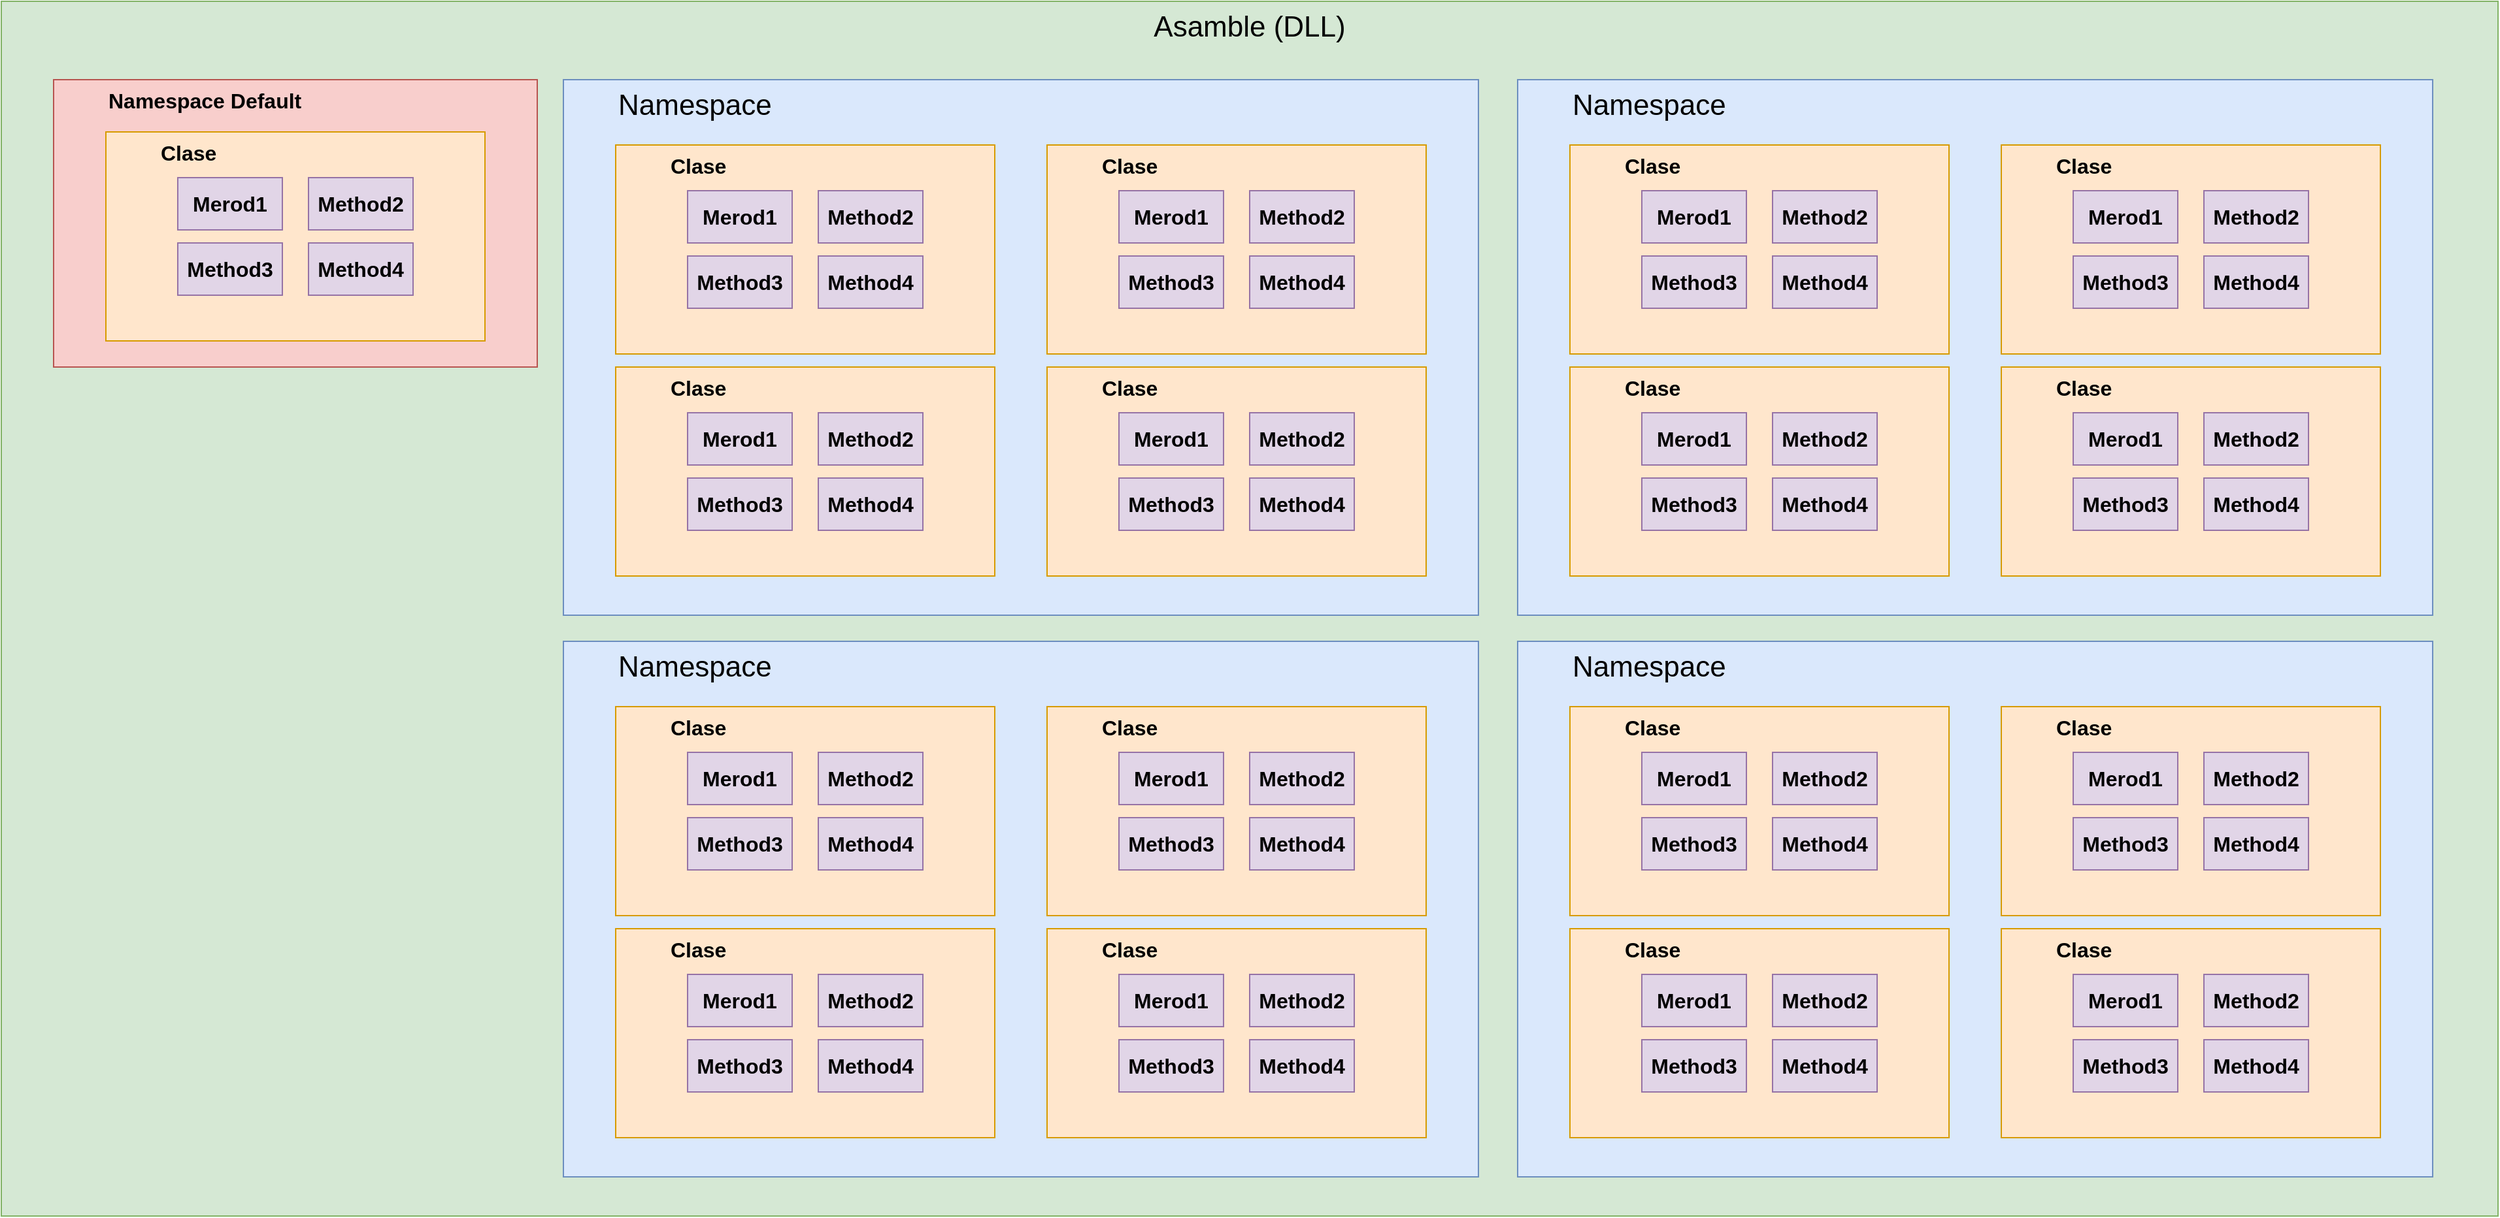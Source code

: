 <mxfile version="15.3.7" type="github">
  <diagram id="TLql4AaLcwdexKatcYmM" name="Page-1">
    <mxGraphModel dx="2912" dy="762" grid="1" gridSize="10" guides="1" tooltips="1" connect="1" arrows="1" fold="1" page="1" pageScale="1" pageWidth="850" pageHeight="1100" math="0" shadow="0">
      <root>
        <mxCell id="0" />
        <mxCell id="1" parent="0" />
        <mxCell id="D433n9aJu6iHSlLt_FNF-1" value="Asamble (DLL)" style="rounded=0;whiteSpace=wrap;html=1;fontSize=22;verticalAlign=top;fillColor=#d5e8d4;strokeColor=#82b366;" parent="1" vertex="1">
          <mxGeometry x="-20" y="270" width="1910" height="930" as="geometry" />
        </mxCell>
        <mxCell id="D433n9aJu6iHSlLt_FNF-7" value="&lt;blockquote style=&quot;margin: 0 0 0 40px ; border: none ; padding: 0px&quot;&gt;Namespace&lt;/blockquote&gt;" style="rounded=0;whiteSpace=wrap;html=1;sketch=0;fontSize=22;strokeColor=#6c8ebf;fillColor=#dae8fc;verticalAlign=top;align=left;" parent="1" vertex="1">
          <mxGeometry x="410" y="330" width="700" height="410" as="geometry" />
        </mxCell>
        <mxCell id="D433n9aJu6iHSlLt_FNF-21" value="&lt;blockquote style=&quot;margin: 0 0 0 40px ; border: none ; padding: 0px&quot;&gt;Clase&lt;/blockquote&gt;" style="rounded=0;whiteSpace=wrap;html=1;sketch=0;fontSize=16;strokeColor=#d79b00;fillColor=#ffe6cc;verticalAlign=top;align=left;fontStyle=1" parent="1" vertex="1">
          <mxGeometry x="450" y="550" width="290" height="160" as="geometry" />
        </mxCell>
        <mxCell id="D433n9aJu6iHSlLt_FNF-22" value="Merod1" style="rounded=0;whiteSpace=wrap;html=1;sketch=0;fontSize=16;strokeColor=#9673a6;fillColor=#e1d5e7;verticalAlign=middle;fontStyle=1" parent="1" vertex="1">
          <mxGeometry x="505" y="585" width="80" height="40" as="geometry" />
        </mxCell>
        <mxCell id="D433n9aJu6iHSlLt_FNF-23" value="Method3" style="rounded=0;whiteSpace=wrap;html=1;sketch=0;fontSize=16;strokeColor=#9673a6;fillColor=#e1d5e7;verticalAlign=middle;fontStyle=1;align=center;" parent="1" vertex="1">
          <mxGeometry x="505" y="635" width="80" height="40" as="geometry" />
        </mxCell>
        <mxCell id="D433n9aJu6iHSlLt_FNF-24" value="Method4" style="rounded=0;whiteSpace=wrap;html=1;sketch=0;fontSize=16;strokeColor=#9673a6;fillColor=#e1d5e7;verticalAlign=middle;fontStyle=1" parent="1" vertex="1">
          <mxGeometry x="605" y="635" width="80" height="40" as="geometry" />
        </mxCell>
        <mxCell id="D433n9aJu6iHSlLt_FNF-25" value="Method2" style="rounded=0;whiteSpace=wrap;html=1;sketch=0;fontSize=16;strokeColor=#9673a6;fillColor=#e1d5e7;verticalAlign=middle;fontStyle=1" parent="1" vertex="1">
          <mxGeometry x="605" y="585" width="80" height="40" as="geometry" />
        </mxCell>
        <mxCell id="D433n9aJu6iHSlLt_FNF-35" value="&lt;blockquote style=&quot;margin: 0 0 0 40px ; border: none ; padding: 0px&quot;&gt;Clase&lt;/blockquote&gt;" style="rounded=0;whiteSpace=wrap;html=1;sketch=0;fontSize=16;strokeColor=#d79b00;fillColor=#ffe6cc;verticalAlign=top;align=left;fontStyle=1" parent="1" vertex="1">
          <mxGeometry x="780" y="550" width="290" height="160" as="geometry" />
        </mxCell>
        <mxCell id="D433n9aJu6iHSlLt_FNF-36" value="Merod1" style="rounded=0;whiteSpace=wrap;html=1;sketch=0;fontSize=16;strokeColor=#9673a6;fillColor=#e1d5e7;verticalAlign=middle;fontStyle=1" parent="1" vertex="1">
          <mxGeometry x="835" y="585" width="80" height="40" as="geometry" />
        </mxCell>
        <mxCell id="D433n9aJu6iHSlLt_FNF-37" value="Method3" style="rounded=0;whiteSpace=wrap;html=1;sketch=0;fontSize=16;strokeColor=#9673a6;fillColor=#e1d5e7;verticalAlign=middle;fontStyle=1;align=center;" parent="1" vertex="1">
          <mxGeometry x="835" y="635" width="80" height="40" as="geometry" />
        </mxCell>
        <mxCell id="D433n9aJu6iHSlLt_FNF-38" value="Method4" style="rounded=0;whiteSpace=wrap;html=1;sketch=0;fontSize=16;strokeColor=#9673a6;fillColor=#e1d5e7;verticalAlign=middle;fontStyle=1" parent="1" vertex="1">
          <mxGeometry x="935" y="635" width="80" height="40" as="geometry" />
        </mxCell>
        <mxCell id="D433n9aJu6iHSlLt_FNF-39" value="Method2" style="rounded=0;whiteSpace=wrap;html=1;sketch=0;fontSize=16;strokeColor=#9673a6;fillColor=#e1d5e7;verticalAlign=middle;fontStyle=1" parent="1" vertex="1">
          <mxGeometry x="935" y="585" width="80" height="40" as="geometry" />
        </mxCell>
        <mxCell id="D433n9aJu6iHSlLt_FNF-40" value="&lt;blockquote style=&quot;margin: 0 0 0 40px ; border: none ; padding: 0px&quot;&gt;Clase&lt;/blockquote&gt;" style="rounded=0;whiteSpace=wrap;html=1;sketch=0;fontSize=16;strokeColor=#d79b00;fillColor=#ffe6cc;verticalAlign=top;align=left;fontStyle=1" parent="1" vertex="1">
          <mxGeometry x="780" y="380" width="290" height="160" as="geometry" />
        </mxCell>
        <mxCell id="D433n9aJu6iHSlLt_FNF-41" value="Merod1" style="rounded=0;whiteSpace=wrap;html=1;sketch=0;fontSize=16;strokeColor=#9673a6;fillColor=#e1d5e7;verticalAlign=middle;fontStyle=1" parent="1" vertex="1">
          <mxGeometry x="835" y="415" width="80" height="40" as="geometry" />
        </mxCell>
        <mxCell id="D433n9aJu6iHSlLt_FNF-42" value="Method3" style="rounded=0;whiteSpace=wrap;html=1;sketch=0;fontSize=16;strokeColor=#9673a6;fillColor=#e1d5e7;verticalAlign=middle;fontStyle=1;align=center;" parent="1" vertex="1">
          <mxGeometry x="835" y="465" width="80" height="40" as="geometry" />
        </mxCell>
        <mxCell id="D433n9aJu6iHSlLt_FNF-43" value="Method4" style="rounded=0;whiteSpace=wrap;html=1;sketch=0;fontSize=16;strokeColor=#9673a6;fillColor=#e1d5e7;verticalAlign=middle;fontStyle=1" parent="1" vertex="1">
          <mxGeometry x="935" y="465" width="80" height="40" as="geometry" />
        </mxCell>
        <mxCell id="D433n9aJu6iHSlLt_FNF-44" value="Method2" style="rounded=0;whiteSpace=wrap;html=1;sketch=0;fontSize=16;strokeColor=#9673a6;fillColor=#e1d5e7;verticalAlign=middle;fontStyle=1" parent="1" vertex="1">
          <mxGeometry x="935" y="415" width="80" height="40" as="geometry" />
        </mxCell>
        <mxCell id="D433n9aJu6iHSlLt_FNF-45" value="&lt;blockquote style=&quot;margin: 0 0 0 40px ; border: none ; padding: 0px&quot;&gt;Clase&lt;/blockquote&gt;" style="rounded=0;whiteSpace=wrap;html=1;sketch=0;fontSize=16;strokeColor=#d79b00;fillColor=#ffe6cc;verticalAlign=top;align=left;fontStyle=1" parent="1" vertex="1">
          <mxGeometry x="450" y="380" width="290" height="160" as="geometry" />
        </mxCell>
        <mxCell id="D433n9aJu6iHSlLt_FNF-46" value="Merod1" style="rounded=0;whiteSpace=wrap;html=1;sketch=0;fontSize=16;strokeColor=#9673a6;fillColor=#e1d5e7;verticalAlign=middle;fontStyle=1" parent="1" vertex="1">
          <mxGeometry x="505" y="415" width="80" height="40" as="geometry" />
        </mxCell>
        <mxCell id="D433n9aJu6iHSlLt_FNF-47" value="Method3" style="rounded=0;whiteSpace=wrap;html=1;sketch=0;fontSize=16;strokeColor=#9673a6;fillColor=#e1d5e7;verticalAlign=middle;fontStyle=1;align=center;" parent="1" vertex="1">
          <mxGeometry x="505" y="465" width="80" height="40" as="geometry" />
        </mxCell>
        <mxCell id="D433n9aJu6iHSlLt_FNF-48" value="Method4" style="rounded=0;whiteSpace=wrap;html=1;sketch=0;fontSize=16;strokeColor=#9673a6;fillColor=#e1d5e7;verticalAlign=middle;fontStyle=1" parent="1" vertex="1">
          <mxGeometry x="605" y="465" width="80" height="40" as="geometry" />
        </mxCell>
        <mxCell id="D433n9aJu6iHSlLt_FNF-49" value="Method2" style="rounded=0;whiteSpace=wrap;html=1;sketch=0;fontSize=16;strokeColor=#9673a6;fillColor=#e1d5e7;verticalAlign=middle;fontStyle=1" parent="1" vertex="1">
          <mxGeometry x="605" y="415" width="80" height="40" as="geometry" />
        </mxCell>
        <mxCell id="D433n9aJu6iHSlLt_FNF-50" value="&lt;blockquote style=&quot;margin: 0 0 0 40px ; border: none ; padding: 0px&quot;&gt;Namespace&lt;/blockquote&gt;" style="rounded=0;whiteSpace=wrap;html=1;sketch=0;fontSize=22;strokeColor=#6c8ebf;fillColor=#dae8fc;verticalAlign=top;align=left;" parent="1" vertex="1">
          <mxGeometry x="1140" y="330" width="700" height="410" as="geometry" />
        </mxCell>
        <mxCell id="D433n9aJu6iHSlLt_FNF-51" value="&lt;blockquote style=&quot;margin: 0 0 0 40px ; border: none ; padding: 0px&quot;&gt;Clase&lt;/blockquote&gt;" style="rounded=0;whiteSpace=wrap;html=1;sketch=0;fontSize=16;strokeColor=#d79b00;fillColor=#ffe6cc;verticalAlign=top;align=left;fontStyle=1" parent="1" vertex="1">
          <mxGeometry x="1180" y="550" width="290" height="160" as="geometry" />
        </mxCell>
        <mxCell id="D433n9aJu6iHSlLt_FNF-52" value="Merod1" style="rounded=0;whiteSpace=wrap;html=1;sketch=0;fontSize=16;strokeColor=#9673a6;fillColor=#e1d5e7;verticalAlign=middle;fontStyle=1" parent="1" vertex="1">
          <mxGeometry x="1235" y="585" width="80" height="40" as="geometry" />
        </mxCell>
        <mxCell id="D433n9aJu6iHSlLt_FNF-53" value="Method3" style="rounded=0;whiteSpace=wrap;html=1;sketch=0;fontSize=16;strokeColor=#9673a6;fillColor=#e1d5e7;verticalAlign=middle;fontStyle=1;align=center;" parent="1" vertex="1">
          <mxGeometry x="1235" y="635" width="80" height="40" as="geometry" />
        </mxCell>
        <mxCell id="D433n9aJu6iHSlLt_FNF-54" value="Method4" style="rounded=0;whiteSpace=wrap;html=1;sketch=0;fontSize=16;strokeColor=#9673a6;fillColor=#e1d5e7;verticalAlign=middle;fontStyle=1" parent="1" vertex="1">
          <mxGeometry x="1335" y="635" width="80" height="40" as="geometry" />
        </mxCell>
        <mxCell id="D433n9aJu6iHSlLt_FNF-55" value="Method2" style="rounded=0;whiteSpace=wrap;html=1;sketch=0;fontSize=16;strokeColor=#9673a6;fillColor=#e1d5e7;verticalAlign=middle;fontStyle=1" parent="1" vertex="1">
          <mxGeometry x="1335" y="585" width="80" height="40" as="geometry" />
        </mxCell>
        <mxCell id="D433n9aJu6iHSlLt_FNF-56" value="&lt;blockquote style=&quot;margin: 0 0 0 40px ; border: none ; padding: 0px&quot;&gt;Clase&lt;/blockquote&gt;" style="rounded=0;whiteSpace=wrap;html=1;sketch=0;fontSize=16;strokeColor=#d79b00;fillColor=#ffe6cc;verticalAlign=top;align=left;fontStyle=1" parent="1" vertex="1">
          <mxGeometry x="1510" y="550" width="290" height="160" as="geometry" />
        </mxCell>
        <mxCell id="D433n9aJu6iHSlLt_FNF-57" value="Merod1" style="rounded=0;whiteSpace=wrap;html=1;sketch=0;fontSize=16;strokeColor=#9673a6;fillColor=#e1d5e7;verticalAlign=middle;fontStyle=1" parent="1" vertex="1">
          <mxGeometry x="1565" y="585" width="80" height="40" as="geometry" />
        </mxCell>
        <mxCell id="D433n9aJu6iHSlLt_FNF-58" value="Method3" style="rounded=0;whiteSpace=wrap;html=1;sketch=0;fontSize=16;strokeColor=#9673a6;fillColor=#e1d5e7;verticalAlign=middle;fontStyle=1;align=center;" parent="1" vertex="1">
          <mxGeometry x="1565" y="635" width="80" height="40" as="geometry" />
        </mxCell>
        <mxCell id="D433n9aJu6iHSlLt_FNF-59" value="Method4" style="rounded=0;whiteSpace=wrap;html=1;sketch=0;fontSize=16;strokeColor=#9673a6;fillColor=#e1d5e7;verticalAlign=middle;fontStyle=1" parent="1" vertex="1">
          <mxGeometry x="1665" y="635" width="80" height="40" as="geometry" />
        </mxCell>
        <mxCell id="D433n9aJu6iHSlLt_FNF-60" value="Method2" style="rounded=0;whiteSpace=wrap;html=1;sketch=0;fontSize=16;strokeColor=#9673a6;fillColor=#e1d5e7;verticalAlign=middle;fontStyle=1" parent="1" vertex="1">
          <mxGeometry x="1665" y="585" width="80" height="40" as="geometry" />
        </mxCell>
        <mxCell id="D433n9aJu6iHSlLt_FNF-61" value="&lt;blockquote style=&quot;margin: 0 0 0 40px ; border: none ; padding: 0px&quot;&gt;Clase&lt;/blockquote&gt;" style="rounded=0;whiteSpace=wrap;html=1;sketch=0;fontSize=16;strokeColor=#d79b00;fillColor=#ffe6cc;verticalAlign=top;align=left;fontStyle=1" parent="1" vertex="1">
          <mxGeometry x="1510" y="380" width="290" height="160" as="geometry" />
        </mxCell>
        <mxCell id="D433n9aJu6iHSlLt_FNF-62" value="Merod1" style="rounded=0;whiteSpace=wrap;html=1;sketch=0;fontSize=16;strokeColor=#9673a6;fillColor=#e1d5e7;verticalAlign=middle;fontStyle=1" parent="1" vertex="1">
          <mxGeometry x="1565" y="415" width="80" height="40" as="geometry" />
        </mxCell>
        <mxCell id="D433n9aJu6iHSlLt_FNF-63" value="Method3" style="rounded=0;whiteSpace=wrap;html=1;sketch=0;fontSize=16;strokeColor=#9673a6;fillColor=#e1d5e7;verticalAlign=middle;fontStyle=1;align=center;" parent="1" vertex="1">
          <mxGeometry x="1565" y="465" width="80" height="40" as="geometry" />
        </mxCell>
        <mxCell id="D433n9aJu6iHSlLt_FNF-64" value="Method4" style="rounded=0;whiteSpace=wrap;html=1;sketch=0;fontSize=16;strokeColor=#9673a6;fillColor=#e1d5e7;verticalAlign=middle;fontStyle=1" parent="1" vertex="1">
          <mxGeometry x="1665" y="465" width="80" height="40" as="geometry" />
        </mxCell>
        <mxCell id="D433n9aJu6iHSlLt_FNF-65" value="Method2" style="rounded=0;whiteSpace=wrap;html=1;sketch=0;fontSize=16;strokeColor=#9673a6;fillColor=#e1d5e7;verticalAlign=middle;fontStyle=1" parent="1" vertex="1">
          <mxGeometry x="1665" y="415" width="80" height="40" as="geometry" />
        </mxCell>
        <mxCell id="D433n9aJu6iHSlLt_FNF-66" value="&lt;blockquote style=&quot;margin: 0 0 0 40px ; border: none ; padding: 0px&quot;&gt;Clase&lt;/blockquote&gt;" style="rounded=0;whiteSpace=wrap;html=1;sketch=0;fontSize=16;strokeColor=#d79b00;fillColor=#ffe6cc;verticalAlign=top;align=left;fontStyle=1" parent="1" vertex="1">
          <mxGeometry x="1180" y="380" width="290" height="160" as="geometry" />
        </mxCell>
        <mxCell id="D433n9aJu6iHSlLt_FNF-67" value="Merod1" style="rounded=0;whiteSpace=wrap;html=1;sketch=0;fontSize=16;strokeColor=#9673a6;fillColor=#e1d5e7;verticalAlign=middle;fontStyle=1" parent="1" vertex="1">
          <mxGeometry x="1235" y="415" width="80" height="40" as="geometry" />
        </mxCell>
        <mxCell id="D433n9aJu6iHSlLt_FNF-68" value="Method3" style="rounded=0;whiteSpace=wrap;html=1;sketch=0;fontSize=16;strokeColor=#9673a6;fillColor=#e1d5e7;verticalAlign=middle;fontStyle=1;align=center;" parent="1" vertex="1">
          <mxGeometry x="1235" y="465" width="80" height="40" as="geometry" />
        </mxCell>
        <mxCell id="D433n9aJu6iHSlLt_FNF-69" value="Method4" style="rounded=0;whiteSpace=wrap;html=1;sketch=0;fontSize=16;strokeColor=#9673a6;fillColor=#e1d5e7;verticalAlign=middle;fontStyle=1" parent="1" vertex="1">
          <mxGeometry x="1335" y="465" width="80" height="40" as="geometry" />
        </mxCell>
        <mxCell id="D433n9aJu6iHSlLt_FNF-70" value="Method2" style="rounded=0;whiteSpace=wrap;html=1;sketch=0;fontSize=16;strokeColor=#9673a6;fillColor=#e1d5e7;verticalAlign=middle;fontStyle=1" parent="1" vertex="1">
          <mxGeometry x="1335" y="415" width="80" height="40" as="geometry" />
        </mxCell>
        <mxCell id="D433n9aJu6iHSlLt_FNF-71" value="&lt;blockquote style=&quot;margin: 0 0 0 40px ; border: none ; padding: 0px&quot;&gt;Namespace&lt;/blockquote&gt;" style="rounded=0;whiteSpace=wrap;html=1;sketch=0;fontSize=22;strokeColor=#6c8ebf;fillColor=#dae8fc;verticalAlign=top;align=left;" parent="1" vertex="1">
          <mxGeometry x="410" y="760" width="700" height="410" as="geometry" />
        </mxCell>
        <mxCell id="D433n9aJu6iHSlLt_FNF-72" value="&lt;blockquote style=&quot;margin: 0 0 0 40px ; border: none ; padding: 0px&quot;&gt;Clase&lt;/blockquote&gt;" style="rounded=0;whiteSpace=wrap;html=1;sketch=0;fontSize=16;strokeColor=#d79b00;fillColor=#ffe6cc;verticalAlign=top;align=left;fontStyle=1" parent="1" vertex="1">
          <mxGeometry x="450" y="980" width="290" height="160" as="geometry" />
        </mxCell>
        <mxCell id="D433n9aJu6iHSlLt_FNF-73" value="Merod1" style="rounded=0;whiteSpace=wrap;html=1;sketch=0;fontSize=16;strokeColor=#9673a6;fillColor=#e1d5e7;verticalAlign=middle;fontStyle=1" parent="1" vertex="1">
          <mxGeometry x="505" y="1015" width="80" height="40" as="geometry" />
        </mxCell>
        <mxCell id="D433n9aJu6iHSlLt_FNF-74" value="Method3" style="rounded=0;whiteSpace=wrap;html=1;sketch=0;fontSize=16;strokeColor=#9673a6;fillColor=#e1d5e7;verticalAlign=middle;fontStyle=1;align=center;" parent="1" vertex="1">
          <mxGeometry x="505" y="1065" width="80" height="40" as="geometry" />
        </mxCell>
        <mxCell id="D433n9aJu6iHSlLt_FNF-75" value="Method4" style="rounded=0;whiteSpace=wrap;html=1;sketch=0;fontSize=16;strokeColor=#9673a6;fillColor=#e1d5e7;verticalAlign=middle;fontStyle=1" parent="1" vertex="1">
          <mxGeometry x="605" y="1065" width="80" height="40" as="geometry" />
        </mxCell>
        <mxCell id="D433n9aJu6iHSlLt_FNF-76" value="Method2" style="rounded=0;whiteSpace=wrap;html=1;sketch=0;fontSize=16;strokeColor=#9673a6;fillColor=#e1d5e7;verticalAlign=middle;fontStyle=1" parent="1" vertex="1">
          <mxGeometry x="605" y="1015" width="80" height="40" as="geometry" />
        </mxCell>
        <mxCell id="D433n9aJu6iHSlLt_FNF-77" value="&lt;blockquote style=&quot;margin: 0 0 0 40px ; border: none ; padding: 0px&quot;&gt;Clase&lt;/blockquote&gt;" style="rounded=0;whiteSpace=wrap;html=1;sketch=0;fontSize=16;strokeColor=#d79b00;fillColor=#ffe6cc;verticalAlign=top;align=left;fontStyle=1" parent="1" vertex="1">
          <mxGeometry x="780" y="980" width="290" height="160" as="geometry" />
        </mxCell>
        <mxCell id="D433n9aJu6iHSlLt_FNF-78" value="Merod1" style="rounded=0;whiteSpace=wrap;html=1;sketch=0;fontSize=16;strokeColor=#9673a6;fillColor=#e1d5e7;verticalAlign=middle;fontStyle=1" parent="1" vertex="1">
          <mxGeometry x="835" y="1015" width="80" height="40" as="geometry" />
        </mxCell>
        <mxCell id="D433n9aJu6iHSlLt_FNF-79" value="Method3" style="rounded=0;whiteSpace=wrap;html=1;sketch=0;fontSize=16;strokeColor=#9673a6;fillColor=#e1d5e7;verticalAlign=middle;fontStyle=1;align=center;" parent="1" vertex="1">
          <mxGeometry x="835" y="1065" width="80" height="40" as="geometry" />
        </mxCell>
        <mxCell id="D433n9aJu6iHSlLt_FNF-80" value="Method4" style="rounded=0;whiteSpace=wrap;html=1;sketch=0;fontSize=16;strokeColor=#9673a6;fillColor=#e1d5e7;verticalAlign=middle;fontStyle=1" parent="1" vertex="1">
          <mxGeometry x="935" y="1065" width="80" height="40" as="geometry" />
        </mxCell>
        <mxCell id="D433n9aJu6iHSlLt_FNF-81" value="Method2" style="rounded=0;whiteSpace=wrap;html=1;sketch=0;fontSize=16;strokeColor=#9673a6;fillColor=#e1d5e7;verticalAlign=middle;fontStyle=1" parent="1" vertex="1">
          <mxGeometry x="935" y="1015" width="80" height="40" as="geometry" />
        </mxCell>
        <mxCell id="D433n9aJu6iHSlLt_FNF-82" value="&lt;blockquote style=&quot;margin: 0 0 0 40px ; border: none ; padding: 0px&quot;&gt;Clase&lt;/blockquote&gt;" style="rounded=0;whiteSpace=wrap;html=1;sketch=0;fontSize=16;strokeColor=#d79b00;fillColor=#ffe6cc;verticalAlign=top;align=left;fontStyle=1" parent="1" vertex="1">
          <mxGeometry x="780" y="810" width="290" height="160" as="geometry" />
        </mxCell>
        <mxCell id="D433n9aJu6iHSlLt_FNF-83" value="Merod1" style="rounded=0;whiteSpace=wrap;html=1;sketch=0;fontSize=16;strokeColor=#9673a6;fillColor=#e1d5e7;verticalAlign=middle;fontStyle=1" parent="1" vertex="1">
          <mxGeometry x="835" y="845" width="80" height="40" as="geometry" />
        </mxCell>
        <mxCell id="D433n9aJu6iHSlLt_FNF-84" value="Method3" style="rounded=0;whiteSpace=wrap;html=1;sketch=0;fontSize=16;strokeColor=#9673a6;fillColor=#e1d5e7;verticalAlign=middle;fontStyle=1;align=center;" parent="1" vertex="1">
          <mxGeometry x="835" y="895" width="80" height="40" as="geometry" />
        </mxCell>
        <mxCell id="D433n9aJu6iHSlLt_FNF-85" value="Method4" style="rounded=0;whiteSpace=wrap;html=1;sketch=0;fontSize=16;strokeColor=#9673a6;fillColor=#e1d5e7;verticalAlign=middle;fontStyle=1" parent="1" vertex="1">
          <mxGeometry x="935" y="895" width="80" height="40" as="geometry" />
        </mxCell>
        <mxCell id="D433n9aJu6iHSlLt_FNF-86" value="Method2" style="rounded=0;whiteSpace=wrap;html=1;sketch=0;fontSize=16;strokeColor=#9673a6;fillColor=#e1d5e7;verticalAlign=middle;fontStyle=1" parent="1" vertex="1">
          <mxGeometry x="935" y="845" width="80" height="40" as="geometry" />
        </mxCell>
        <mxCell id="D433n9aJu6iHSlLt_FNF-87" value="&lt;blockquote style=&quot;margin: 0 0 0 40px ; border: none ; padding: 0px&quot;&gt;Clase&lt;/blockquote&gt;" style="rounded=0;whiteSpace=wrap;html=1;sketch=0;fontSize=16;strokeColor=#d79b00;fillColor=#ffe6cc;verticalAlign=top;align=left;fontStyle=1" parent="1" vertex="1">
          <mxGeometry x="450" y="810" width="290" height="160" as="geometry" />
        </mxCell>
        <mxCell id="D433n9aJu6iHSlLt_FNF-88" value="Merod1" style="rounded=0;whiteSpace=wrap;html=1;sketch=0;fontSize=16;strokeColor=#9673a6;fillColor=#e1d5e7;verticalAlign=middle;fontStyle=1" parent="1" vertex="1">
          <mxGeometry x="505" y="845" width="80" height="40" as="geometry" />
        </mxCell>
        <mxCell id="D433n9aJu6iHSlLt_FNF-89" value="Method3" style="rounded=0;whiteSpace=wrap;html=1;sketch=0;fontSize=16;strokeColor=#9673a6;fillColor=#e1d5e7;verticalAlign=middle;fontStyle=1;align=center;" parent="1" vertex="1">
          <mxGeometry x="505" y="895" width="80" height="40" as="geometry" />
        </mxCell>
        <mxCell id="D433n9aJu6iHSlLt_FNF-90" value="Method4" style="rounded=0;whiteSpace=wrap;html=1;sketch=0;fontSize=16;strokeColor=#9673a6;fillColor=#e1d5e7;verticalAlign=middle;fontStyle=1" parent="1" vertex="1">
          <mxGeometry x="605" y="895" width="80" height="40" as="geometry" />
        </mxCell>
        <mxCell id="D433n9aJu6iHSlLt_FNF-91" value="Method2" style="rounded=0;whiteSpace=wrap;html=1;sketch=0;fontSize=16;strokeColor=#9673a6;fillColor=#e1d5e7;verticalAlign=middle;fontStyle=1" parent="1" vertex="1">
          <mxGeometry x="605" y="845" width="80" height="40" as="geometry" />
        </mxCell>
        <mxCell id="D433n9aJu6iHSlLt_FNF-92" value="&lt;blockquote style=&quot;margin: 0 0 0 40px ; border: none ; padding: 0px&quot;&gt;Namespace&lt;/blockquote&gt;" style="rounded=0;whiteSpace=wrap;html=1;sketch=0;fontSize=22;strokeColor=#6c8ebf;fillColor=#dae8fc;verticalAlign=top;align=left;" parent="1" vertex="1">
          <mxGeometry x="1140" y="760" width="700" height="410" as="geometry" />
        </mxCell>
        <mxCell id="D433n9aJu6iHSlLt_FNF-93" value="&lt;blockquote style=&quot;margin: 0 0 0 40px ; border: none ; padding: 0px&quot;&gt;Clase&lt;/blockquote&gt;" style="rounded=0;whiteSpace=wrap;html=1;sketch=0;fontSize=16;strokeColor=#d79b00;fillColor=#ffe6cc;verticalAlign=top;align=left;fontStyle=1" parent="1" vertex="1">
          <mxGeometry x="1180" y="980" width="290" height="160" as="geometry" />
        </mxCell>
        <mxCell id="D433n9aJu6iHSlLt_FNF-94" value="Merod1" style="rounded=0;whiteSpace=wrap;html=1;sketch=0;fontSize=16;strokeColor=#9673a6;fillColor=#e1d5e7;verticalAlign=middle;fontStyle=1" parent="1" vertex="1">
          <mxGeometry x="1235" y="1015" width="80" height="40" as="geometry" />
        </mxCell>
        <mxCell id="D433n9aJu6iHSlLt_FNF-95" value="Method3" style="rounded=0;whiteSpace=wrap;html=1;sketch=0;fontSize=16;strokeColor=#9673a6;fillColor=#e1d5e7;verticalAlign=middle;fontStyle=1;align=center;" parent="1" vertex="1">
          <mxGeometry x="1235" y="1065" width="80" height="40" as="geometry" />
        </mxCell>
        <mxCell id="D433n9aJu6iHSlLt_FNF-96" value="Method4" style="rounded=0;whiteSpace=wrap;html=1;sketch=0;fontSize=16;strokeColor=#9673a6;fillColor=#e1d5e7;verticalAlign=middle;fontStyle=1" parent="1" vertex="1">
          <mxGeometry x="1335" y="1065" width="80" height="40" as="geometry" />
        </mxCell>
        <mxCell id="D433n9aJu6iHSlLt_FNF-97" value="Method2" style="rounded=0;whiteSpace=wrap;html=1;sketch=0;fontSize=16;strokeColor=#9673a6;fillColor=#e1d5e7;verticalAlign=middle;fontStyle=1" parent="1" vertex="1">
          <mxGeometry x="1335" y="1015" width="80" height="40" as="geometry" />
        </mxCell>
        <mxCell id="D433n9aJu6iHSlLt_FNF-98" value="&lt;blockquote style=&quot;margin: 0 0 0 40px ; border: none ; padding: 0px&quot;&gt;Clase&lt;/blockquote&gt;" style="rounded=0;whiteSpace=wrap;html=1;sketch=0;fontSize=16;strokeColor=#d79b00;fillColor=#ffe6cc;verticalAlign=top;align=left;fontStyle=1" parent="1" vertex="1">
          <mxGeometry x="1510" y="980" width="290" height="160" as="geometry" />
        </mxCell>
        <mxCell id="D433n9aJu6iHSlLt_FNF-99" value="Merod1" style="rounded=0;whiteSpace=wrap;html=1;sketch=0;fontSize=16;strokeColor=#9673a6;fillColor=#e1d5e7;verticalAlign=middle;fontStyle=1" parent="1" vertex="1">
          <mxGeometry x="1565" y="1015" width="80" height="40" as="geometry" />
        </mxCell>
        <mxCell id="D433n9aJu6iHSlLt_FNF-100" value="Method3" style="rounded=0;whiteSpace=wrap;html=1;sketch=0;fontSize=16;strokeColor=#9673a6;fillColor=#e1d5e7;verticalAlign=middle;fontStyle=1;align=center;" parent="1" vertex="1">
          <mxGeometry x="1565" y="1065" width="80" height="40" as="geometry" />
        </mxCell>
        <mxCell id="D433n9aJu6iHSlLt_FNF-101" value="Method4" style="rounded=0;whiteSpace=wrap;html=1;sketch=0;fontSize=16;strokeColor=#9673a6;fillColor=#e1d5e7;verticalAlign=middle;fontStyle=1" parent="1" vertex="1">
          <mxGeometry x="1665" y="1065" width="80" height="40" as="geometry" />
        </mxCell>
        <mxCell id="D433n9aJu6iHSlLt_FNF-102" value="Method2" style="rounded=0;whiteSpace=wrap;html=1;sketch=0;fontSize=16;strokeColor=#9673a6;fillColor=#e1d5e7;verticalAlign=middle;fontStyle=1" parent="1" vertex="1">
          <mxGeometry x="1665" y="1015" width="80" height="40" as="geometry" />
        </mxCell>
        <mxCell id="D433n9aJu6iHSlLt_FNF-103" value="&lt;blockquote style=&quot;margin: 0 0 0 40px ; border: none ; padding: 0px&quot;&gt;Clase&lt;/blockquote&gt;" style="rounded=0;whiteSpace=wrap;html=1;sketch=0;fontSize=16;strokeColor=#d79b00;fillColor=#ffe6cc;verticalAlign=top;align=left;fontStyle=1" parent="1" vertex="1">
          <mxGeometry x="1510" y="810" width="290" height="160" as="geometry" />
        </mxCell>
        <mxCell id="D433n9aJu6iHSlLt_FNF-104" value="Merod1" style="rounded=0;whiteSpace=wrap;html=1;sketch=0;fontSize=16;strokeColor=#9673a6;fillColor=#e1d5e7;verticalAlign=middle;fontStyle=1" parent="1" vertex="1">
          <mxGeometry x="1565" y="845" width="80" height="40" as="geometry" />
        </mxCell>
        <mxCell id="D433n9aJu6iHSlLt_FNF-105" value="Method3" style="rounded=0;whiteSpace=wrap;html=1;sketch=0;fontSize=16;strokeColor=#9673a6;fillColor=#e1d5e7;verticalAlign=middle;fontStyle=1;align=center;" parent="1" vertex="1">
          <mxGeometry x="1565" y="895" width="80" height="40" as="geometry" />
        </mxCell>
        <mxCell id="D433n9aJu6iHSlLt_FNF-106" value="Method4" style="rounded=0;whiteSpace=wrap;html=1;sketch=0;fontSize=16;strokeColor=#9673a6;fillColor=#e1d5e7;verticalAlign=middle;fontStyle=1" parent="1" vertex="1">
          <mxGeometry x="1665" y="895" width="80" height="40" as="geometry" />
        </mxCell>
        <mxCell id="D433n9aJu6iHSlLt_FNF-107" value="Method2" style="rounded=0;whiteSpace=wrap;html=1;sketch=0;fontSize=16;strokeColor=#9673a6;fillColor=#e1d5e7;verticalAlign=middle;fontStyle=1" parent="1" vertex="1">
          <mxGeometry x="1665" y="845" width="80" height="40" as="geometry" />
        </mxCell>
        <mxCell id="D433n9aJu6iHSlLt_FNF-108" value="&lt;blockquote style=&quot;margin: 0 0 0 40px ; border: none ; padding: 0px&quot;&gt;Clase&lt;/blockquote&gt;" style="rounded=0;whiteSpace=wrap;html=1;sketch=0;fontSize=16;strokeColor=#d79b00;fillColor=#ffe6cc;verticalAlign=top;align=left;fontStyle=1" parent="1" vertex="1">
          <mxGeometry x="1180" y="810" width="290" height="160" as="geometry" />
        </mxCell>
        <mxCell id="D433n9aJu6iHSlLt_FNF-109" value="Merod1" style="rounded=0;whiteSpace=wrap;html=1;sketch=0;fontSize=16;strokeColor=#9673a6;fillColor=#e1d5e7;verticalAlign=middle;fontStyle=1" parent="1" vertex="1">
          <mxGeometry x="1235" y="845" width="80" height="40" as="geometry" />
        </mxCell>
        <mxCell id="D433n9aJu6iHSlLt_FNF-110" value="Method3" style="rounded=0;whiteSpace=wrap;html=1;sketch=0;fontSize=16;strokeColor=#9673a6;fillColor=#e1d5e7;verticalAlign=middle;fontStyle=1;align=center;" parent="1" vertex="1">
          <mxGeometry x="1235" y="895" width="80" height="40" as="geometry" />
        </mxCell>
        <mxCell id="D433n9aJu6iHSlLt_FNF-111" value="Method4" style="rounded=0;whiteSpace=wrap;html=1;sketch=0;fontSize=16;strokeColor=#9673a6;fillColor=#e1d5e7;verticalAlign=middle;fontStyle=1" parent="1" vertex="1">
          <mxGeometry x="1335" y="895" width="80" height="40" as="geometry" />
        </mxCell>
        <mxCell id="D433n9aJu6iHSlLt_FNF-112" value="Method2" style="rounded=0;whiteSpace=wrap;html=1;sketch=0;fontSize=16;strokeColor=#9673a6;fillColor=#e1d5e7;verticalAlign=middle;fontStyle=1" parent="1" vertex="1">
          <mxGeometry x="1335" y="845" width="80" height="40" as="geometry" />
        </mxCell>
        <mxCell id="D433n9aJu6iHSlLt_FNF-118" value="&lt;blockquote style=&quot;margin: 0 0 0 40px ; border: none ; padding: 0px&quot;&gt;Namespace Default&lt;/blockquote&gt;" style="rounded=0;whiteSpace=wrap;html=1;sketch=0;fontSize=16;strokeColor=#b85450;fillColor=#f8cecc;align=left;verticalAlign=top;fontStyle=1" parent="1" vertex="1">
          <mxGeometry x="20" y="330" width="370" height="220" as="geometry" />
        </mxCell>
        <mxCell id="D433n9aJu6iHSlLt_FNF-128" value="&lt;blockquote style=&quot;margin: 0 0 0 40px ; border: none ; padding: 0px&quot;&gt;Clase&lt;/blockquote&gt;" style="rounded=0;whiteSpace=wrap;html=1;sketch=0;fontSize=16;strokeColor=#d79b00;fillColor=#ffe6cc;verticalAlign=top;align=left;fontStyle=1" parent="1" vertex="1">
          <mxGeometry x="60" y="370" width="290" height="160" as="geometry" />
        </mxCell>
        <mxCell id="D433n9aJu6iHSlLt_FNF-129" value="Merod1" style="rounded=0;whiteSpace=wrap;html=1;sketch=0;fontSize=16;strokeColor=#9673a6;fillColor=#e1d5e7;verticalAlign=middle;fontStyle=1" parent="1" vertex="1">
          <mxGeometry x="115" y="405" width="80" height="40" as="geometry" />
        </mxCell>
        <mxCell id="D433n9aJu6iHSlLt_FNF-130" value="Method3" style="rounded=0;whiteSpace=wrap;html=1;sketch=0;fontSize=16;strokeColor=#9673a6;fillColor=#e1d5e7;verticalAlign=middle;fontStyle=1;align=center;" parent="1" vertex="1">
          <mxGeometry x="115" y="455" width="80" height="40" as="geometry" />
        </mxCell>
        <mxCell id="D433n9aJu6iHSlLt_FNF-131" value="Method4" style="rounded=0;whiteSpace=wrap;html=1;sketch=0;fontSize=16;strokeColor=#9673a6;fillColor=#e1d5e7;verticalAlign=middle;fontStyle=1" parent="1" vertex="1">
          <mxGeometry x="215" y="455" width="80" height="40" as="geometry" />
        </mxCell>
        <mxCell id="D433n9aJu6iHSlLt_FNF-132" value="Method2" style="rounded=0;whiteSpace=wrap;html=1;sketch=0;fontSize=16;strokeColor=#9673a6;fillColor=#e1d5e7;verticalAlign=middle;fontStyle=1" parent="1" vertex="1">
          <mxGeometry x="215" y="405" width="80" height="40" as="geometry" />
        </mxCell>
      </root>
    </mxGraphModel>
  </diagram>
</mxfile>
